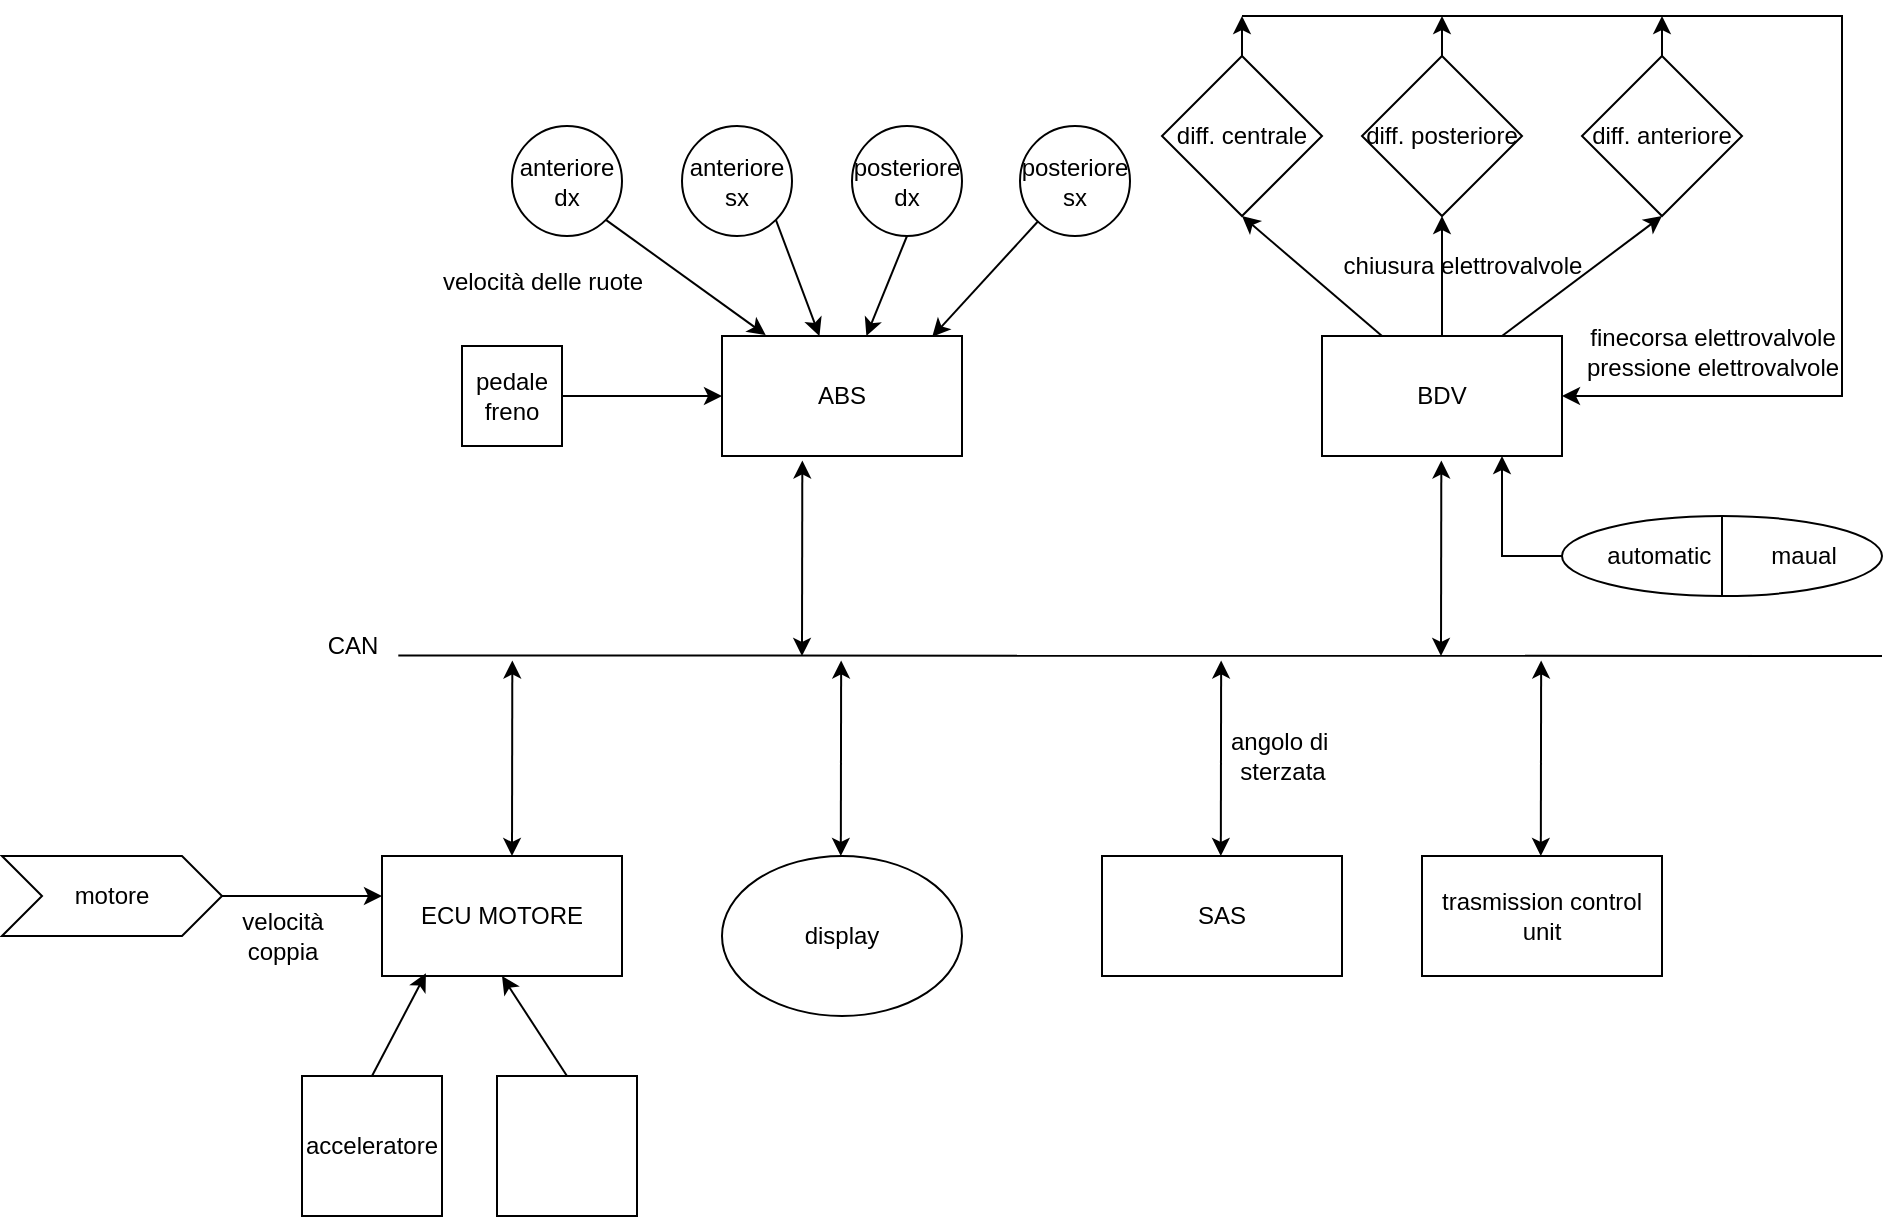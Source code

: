 <mxfile version="26.2.2">
  <diagram name="Pagina-1" id="Gt3SyrmTUHzDv4Wg_Fh3">
    <mxGraphModel dx="2039" dy="1888" grid="1" gridSize="10" guides="1" tooltips="1" connect="1" arrows="1" fold="1" page="1" pageScale="1" pageWidth="827" pageHeight="1169" math="0" shadow="0">
      <root>
        <mxCell id="0" />
        <mxCell id="1" parent="0" />
        <mxCell id="F-ycUVs34jpFDq2cszLG-2" value="" style="endArrow=none;html=1;rounded=0;exitX=0.963;exitY=0.657;exitDx=0;exitDy=0;exitPerimeter=0;" parent="1" edge="1" source="F-ycUVs34jpFDq2cszLG-3">
          <mxGeometry width="50" height="50" relative="1" as="geometry">
            <mxPoint x="160" y="280" as="sourcePoint" />
            <mxPoint x="790" y="280" as="targetPoint" />
          </mxGeometry>
        </mxCell>
        <mxCell id="F-ycUVs34jpFDq2cszLG-3" value="CAN" style="text;html=1;align=center;verticalAlign=middle;resizable=0;points=[];autosize=1;strokeColor=none;fillColor=none;" parent="1" vertex="1">
          <mxGeometry y="260" width="50" height="30" as="geometry" />
        </mxCell>
        <mxCell id="F-ycUVs34jpFDq2cszLG-4" value="ABS" style="rounded=0;whiteSpace=wrap;html=1;" parent="1" vertex="1">
          <mxGeometry x="210" y="120" width="120" height="60" as="geometry" />
        </mxCell>
        <mxCell id="F-ycUVs34jpFDq2cszLG-5" value="SAS" style="rounded=0;whiteSpace=wrap;html=1;" parent="1" vertex="1">
          <mxGeometry x="400" y="380" width="120" height="60" as="geometry" />
        </mxCell>
        <mxCell id="0N5EoHDv0S1nkrCUW5TH-14" style="edgeStyle=none;rounded=0;orthogonalLoop=1;jettySize=auto;html=1;exitX=0.25;exitY=0;exitDx=0;exitDy=0;entryX=0.5;entryY=1;entryDx=0;entryDy=0;" edge="1" parent="1" source="F-ycUVs34jpFDq2cszLG-6" target="F-ycUVs34jpFDq2cszLG-31">
          <mxGeometry relative="1" as="geometry" />
        </mxCell>
        <mxCell id="0N5EoHDv0S1nkrCUW5TH-15" style="edgeStyle=none;rounded=0;orthogonalLoop=1;jettySize=auto;html=1;exitX=0.5;exitY=0;exitDx=0;exitDy=0;entryX=0.5;entryY=1;entryDx=0;entryDy=0;" edge="1" parent="1" source="F-ycUVs34jpFDq2cszLG-6" target="F-ycUVs34jpFDq2cszLG-30">
          <mxGeometry relative="1" as="geometry" />
        </mxCell>
        <mxCell id="0N5EoHDv0S1nkrCUW5TH-16" style="edgeStyle=none;rounded=0;orthogonalLoop=1;jettySize=auto;html=1;exitX=0.75;exitY=0;exitDx=0;exitDy=0;entryX=0.5;entryY=1;entryDx=0;entryDy=0;" edge="1" parent="1" source="F-ycUVs34jpFDq2cszLG-6" target="F-ycUVs34jpFDq2cszLG-17">
          <mxGeometry relative="1" as="geometry" />
        </mxCell>
        <mxCell id="F-ycUVs34jpFDq2cszLG-6" value="BDV" style="rounded=0;whiteSpace=wrap;html=1;" parent="1" vertex="1">
          <mxGeometry x="510" y="120" width="120" height="60" as="geometry" />
        </mxCell>
        <mxCell id="F-ycUVs34jpFDq2cszLG-7" value="ECU MOTORE" style="rounded=0;whiteSpace=wrap;html=1;" parent="1" vertex="1">
          <mxGeometry x="40" y="380" width="120" height="60" as="geometry" />
        </mxCell>
        <mxCell id="F-ycUVs34jpFDq2cszLG-24" style="edgeStyle=none;rounded=0;orthogonalLoop=1;jettySize=auto;html=1;exitX=1;exitY=1;exitDx=0;exitDy=0;" parent="1" source="F-ycUVs34jpFDq2cszLG-8" target="F-ycUVs34jpFDq2cszLG-4" edge="1">
          <mxGeometry relative="1" as="geometry" />
        </mxCell>
        <mxCell id="F-ycUVs34jpFDq2cszLG-8" value="anteriore&lt;div&gt;sx&lt;/div&gt;" style="ellipse;whiteSpace=wrap;html=1;aspect=fixed;" parent="1" vertex="1">
          <mxGeometry x="190" y="15" width="55" height="55" as="geometry" />
        </mxCell>
        <mxCell id="F-ycUVs34jpFDq2cszLG-10" value="" style="endArrow=classic;startArrow=classic;html=1;rounded=0;entryX=0.443;entryY=1.037;entryDx=0;entryDy=0;entryPerimeter=0;" parent="1" edge="1">
          <mxGeometry width="50" height="50" relative="1" as="geometry">
            <mxPoint x="250" y="280" as="sourcePoint" />
            <mxPoint x="250.16" y="182.22" as="targetPoint" />
            <Array as="points" />
          </mxGeometry>
        </mxCell>
        <mxCell id="F-ycUVs34jpFDq2cszLG-11" value="" style="endArrow=classic;startArrow=classic;html=1;rounded=0;entryX=0.443;entryY=1.037;entryDx=0;entryDy=0;entryPerimeter=0;" parent="1" edge="1">
          <mxGeometry width="50" height="50" relative="1" as="geometry">
            <mxPoint x="569.5" y="280" as="sourcePoint" />
            <mxPoint x="569.66" y="182.22" as="targetPoint" />
            <Array as="points" />
          </mxGeometry>
        </mxCell>
        <mxCell id="F-ycUVs34jpFDq2cszLG-12" value="" style="endArrow=classic;startArrow=classic;html=1;rounded=0;entryX=0.443;entryY=1.037;entryDx=0;entryDy=0;entryPerimeter=0;" parent="1" edge="1">
          <mxGeometry width="50" height="50" relative="1" as="geometry">
            <mxPoint x="105" y="380" as="sourcePoint" />
            <mxPoint x="105.16" y="282.22" as="targetPoint" />
            <Array as="points" />
          </mxGeometry>
        </mxCell>
        <mxCell id="F-ycUVs34jpFDq2cszLG-13" value="" style="endArrow=classic;startArrow=classic;html=1;rounded=0;entryX=0.443;entryY=1.037;entryDx=0;entryDy=0;entryPerimeter=0;" parent="1" edge="1">
          <mxGeometry width="50" height="50" relative="1" as="geometry">
            <mxPoint x="619.41" y="380" as="sourcePoint" />
            <mxPoint x="619.57" y="282.22" as="targetPoint" />
            <Array as="points" />
          </mxGeometry>
        </mxCell>
        <mxCell id="F-ycUVs34jpFDq2cszLG-25" style="edgeStyle=none;rounded=0;orthogonalLoop=1;jettySize=auto;html=1;exitX=0.5;exitY=1;exitDx=0;exitDy=0;" parent="1" source="F-ycUVs34jpFDq2cszLG-14" target="F-ycUVs34jpFDq2cszLG-4" edge="1">
          <mxGeometry relative="1" as="geometry" />
        </mxCell>
        <mxCell id="F-ycUVs34jpFDq2cszLG-14" value="posteriore&lt;div&gt;dx&lt;/div&gt;" style="ellipse;whiteSpace=wrap;html=1;aspect=fixed;" parent="1" vertex="1">
          <mxGeometry x="275" y="15" width="55" height="55" as="geometry" />
        </mxCell>
        <mxCell id="F-ycUVs34jpFDq2cszLG-15" value="posteriore sx" style="ellipse;whiteSpace=wrap;html=1;aspect=fixed;" parent="1" vertex="1">
          <mxGeometry x="359" y="15" width="55" height="55" as="geometry" />
        </mxCell>
        <mxCell id="F-ycUVs34jpFDq2cszLG-16" value="anteriore&lt;div&gt;dx&lt;/div&gt;" style="ellipse;whiteSpace=wrap;html=1;aspect=fixed;" parent="1" vertex="1">
          <mxGeometry x="105" y="15" width="55" height="55" as="geometry" />
        </mxCell>
        <mxCell id="0N5EoHDv0S1nkrCUW5TH-9" style="edgeStyle=orthogonalEdgeStyle;rounded=0;orthogonalLoop=1;jettySize=auto;html=1;exitX=0.5;exitY=0;exitDx=0;exitDy=0;" edge="1" parent="1" source="F-ycUVs34jpFDq2cszLG-17">
          <mxGeometry relative="1" as="geometry">
            <mxPoint x="680" y="-40" as="targetPoint" />
            <Array as="points">
              <mxPoint x="680" y="-30" />
              <mxPoint x="680" y="-30" />
            </Array>
          </mxGeometry>
        </mxCell>
        <mxCell id="F-ycUVs34jpFDq2cszLG-17" value="diff. anteriore" style="rhombus;whiteSpace=wrap;html=1;" parent="1" vertex="1">
          <mxGeometry x="640" y="-20" width="80" height="80" as="geometry" />
        </mxCell>
        <mxCell id="F-ycUVs34jpFDq2cszLG-23" style="edgeStyle=none;rounded=0;orthogonalLoop=1;jettySize=auto;html=1;exitX=1;exitY=1;exitDx=0;exitDy=0;entryX=0.182;entryY=-0.008;entryDx=0;entryDy=0;entryPerimeter=0;" parent="1" source="F-ycUVs34jpFDq2cszLG-16" target="F-ycUVs34jpFDq2cszLG-4" edge="1">
          <mxGeometry relative="1" as="geometry" />
        </mxCell>
        <mxCell id="F-ycUVs34jpFDq2cszLG-26" style="edgeStyle=none;rounded=0;orthogonalLoop=1;jettySize=auto;html=1;entryX=0.876;entryY=0.006;entryDx=0;entryDy=0;entryPerimeter=0;" parent="1" source="F-ycUVs34jpFDq2cszLG-15" target="F-ycUVs34jpFDq2cszLG-4" edge="1">
          <mxGeometry relative="1" as="geometry" />
        </mxCell>
        <mxCell id="0N5EoHDv0S1nkrCUW5TH-8" style="edgeStyle=orthogonalEdgeStyle;rounded=0;orthogonalLoop=1;jettySize=auto;html=1;exitX=0.5;exitY=0;exitDx=0;exitDy=0;" edge="1" parent="1" source="F-ycUVs34jpFDq2cszLG-30">
          <mxGeometry relative="1" as="geometry">
            <mxPoint x="570" y="-40" as="targetPoint" />
            <Array as="points">
              <mxPoint x="570" y="-40" />
            </Array>
          </mxGeometry>
        </mxCell>
        <mxCell id="F-ycUVs34jpFDq2cszLG-30" value="diff. posteriore" style="rhombus;whiteSpace=wrap;html=1;" parent="1" vertex="1">
          <mxGeometry x="530" y="-20" width="80" height="80" as="geometry" />
        </mxCell>
        <mxCell id="0N5EoHDv0S1nkrCUW5TH-7" style="edgeStyle=orthogonalEdgeStyle;rounded=0;orthogonalLoop=1;jettySize=auto;html=1;entryX=1;entryY=0.5;entryDx=0;entryDy=0;" edge="1" parent="1" target="F-ycUVs34jpFDq2cszLG-6">
          <mxGeometry relative="1" as="geometry">
            <mxPoint x="770" y="130" as="targetPoint" />
            <mxPoint x="470" y="-40" as="sourcePoint" />
            <Array as="points">
              <mxPoint x="480" y="-40" />
              <mxPoint x="770" y="-40" />
              <mxPoint x="770" y="150" />
            </Array>
          </mxGeometry>
        </mxCell>
        <mxCell id="0N5EoHDv0S1nkrCUW5TH-10" style="edgeStyle=orthogonalEdgeStyle;rounded=0;orthogonalLoop=1;jettySize=auto;html=1;exitX=0.5;exitY=0;exitDx=0;exitDy=0;" edge="1" parent="1" source="F-ycUVs34jpFDq2cszLG-31">
          <mxGeometry relative="1" as="geometry">
            <mxPoint x="470" y="-40" as="targetPoint" />
            <Array as="points">
              <mxPoint x="470" y="-40" />
            </Array>
          </mxGeometry>
        </mxCell>
        <mxCell id="F-ycUVs34jpFDq2cszLG-31" value="diff. centrale" style="rhombus;whiteSpace=wrap;html=1;" parent="1" vertex="1">
          <mxGeometry x="430" y="-20" width="80" height="80" as="geometry" />
        </mxCell>
        <mxCell id="0N5EoHDv0S1nkrCUW5TH-11" value="&lt;div&gt;finecorsa elettrovalvole&lt;/div&gt;&lt;div&gt;pressione elettrovalvole&lt;/div&gt;" style="text;html=1;align=center;verticalAlign=middle;resizable=0;points=[];autosize=1;strokeColor=none;fillColor=none;" vertex="1" parent="1">
          <mxGeometry x="630" y="108" width="150" height="40" as="geometry" />
        </mxCell>
        <mxCell id="0N5EoHDv0S1nkrCUW5TH-12" value="velocità delle ruote" style="text;html=1;align=center;verticalAlign=middle;resizable=0;points=[];autosize=1;strokeColor=none;fillColor=none;" vertex="1" parent="1">
          <mxGeometry x="60" y="78" width="120" height="30" as="geometry" />
        </mxCell>
        <mxCell id="0N5EoHDv0S1nkrCUW5TH-17" value="chiusura elettrovalvole" style="text;html=1;align=center;verticalAlign=middle;resizable=0;points=[];autosize=1;strokeColor=none;fillColor=none;" vertex="1" parent="1">
          <mxGeometry x="510" y="70" width="140" height="30" as="geometry" />
        </mxCell>
        <mxCell id="0N5EoHDv0S1nkrCUW5TH-18" value="acceleratore" style="whiteSpace=wrap;html=1;aspect=fixed;" vertex="1" parent="1">
          <mxGeometry y="490" width="70" height="70" as="geometry" />
        </mxCell>
        <mxCell id="0N5EoHDv0S1nkrCUW5TH-23" style="edgeStyle=none;rounded=0;orthogonalLoop=1;jettySize=auto;html=1;exitX=0.5;exitY=0;exitDx=0;exitDy=0;entryX=0.5;entryY=1;entryDx=0;entryDy=0;" edge="1" parent="1" source="0N5EoHDv0S1nkrCUW5TH-19" target="F-ycUVs34jpFDq2cszLG-7">
          <mxGeometry relative="1" as="geometry" />
        </mxCell>
        <mxCell id="0N5EoHDv0S1nkrCUW5TH-19" value="&lt;span style=&quot;color: rgba(0, 0, 0, 0); font-family: monospace; font-size: 0px; text-align: start; text-wrap-mode: nowrap;&quot;&gt;%3CmxGraphModel%3E%3Croot%3E%3CmxCell%20id%3D%220%22%2F%3E%3CmxCell%20id%3D%221%22%20parent%3D%220%22%2F%3E%3CmxCell%20id%3D%222%22%20value%3D%22%22%20style%3D%22whiteSpace%3Dwrap%3Bhtml%3D1%3Baspect%3Dfixed%3B%22%20vertex%3D%221%22%20parent%3D%221%22%3E%3CmxGeometry%20x%3D%22245%22%20y%3D%22490%22%20width%3D%2250%22%20height%3D%2250%22%20as%3D%22geometry%22%2F%3E%3C%2FmxCell%3E%3C%2Froot%3E%3C%2FmxGraphModel%3E&lt;/span&gt;&lt;span style=&quot;color: rgba(0, 0, 0, 0); font-family: monospace; font-size: 0px; text-align: start; text-wrap-mode: nowrap;&quot;&gt;%3CmxGraphModel%3E%3Croot%3E%3CmxCell%20id%3D%220%22%2F%3E%3CmxCell%20id%3D%221%22%20parent%3D%220%22%2F%3E%3CmxCell%20id%3D%222%22%20value%3D%22%22%20style%3D%22whiteSpace%3Dwrap%3Bhtml%3D1%3Baspect%3Dfixed%3B%22%20vertex%3D%221%22%20parent%3D%221%22%3E%3CmxGeometry%20x%3D%22245%22%20y%3D%22490%22%20width%3D%2250%22%20height%3D%2250%22%20as%3D%22geometry%22%2F%3E%3C%2FmxCell%3E%3C%2Froot%3E%3C%2FmxGraphModel%3E&lt;/span&gt;" style="whiteSpace=wrap;html=1;aspect=fixed;fontStyle=1" vertex="1" parent="1">
          <mxGeometry x="97.5" y="490" width="70" height="70" as="geometry" />
        </mxCell>
        <mxCell id="0N5EoHDv0S1nkrCUW5TH-22" style="edgeStyle=none;rounded=0;orthogonalLoop=1;jettySize=auto;html=1;exitX=0.5;exitY=0;exitDx=0;exitDy=0;entryX=0.183;entryY=0.977;entryDx=0;entryDy=0;entryPerimeter=0;" edge="1" parent="1" source="0N5EoHDv0S1nkrCUW5TH-18" target="F-ycUVs34jpFDq2cszLG-7">
          <mxGeometry relative="1" as="geometry" />
        </mxCell>
        <mxCell id="0N5EoHDv0S1nkrCUW5TH-25" value="motore" style="shape=step;perimeter=stepPerimeter;whiteSpace=wrap;html=1;fixedSize=1;" vertex="1" parent="1">
          <mxGeometry x="-150" y="380" width="110" height="40" as="geometry" />
        </mxCell>
        <mxCell id="0N5EoHDv0S1nkrCUW5TH-26" style="edgeStyle=none;rounded=0;orthogonalLoop=1;jettySize=auto;html=1;exitX=1;exitY=0.5;exitDx=0;exitDy=0;entryX=0;entryY=0.334;entryDx=0;entryDy=0;entryPerimeter=0;" edge="1" parent="1" source="0N5EoHDv0S1nkrCUW5TH-25" target="F-ycUVs34jpFDq2cszLG-7">
          <mxGeometry relative="1" as="geometry" />
        </mxCell>
        <mxCell id="0N5EoHDv0S1nkrCUW5TH-27" value="velocità&lt;div&gt;coppia&lt;/div&gt;" style="text;html=1;align=center;verticalAlign=middle;resizable=0;points=[];autosize=1;strokeColor=none;fillColor=none;" vertex="1" parent="1">
          <mxGeometry x="-40" y="400" width="60" height="40" as="geometry" />
        </mxCell>
        <mxCell id="0N5EoHDv0S1nkrCUW5TH-28" value="trasmission control unit" style="whiteSpace=wrap;html=1;" vertex="1" parent="1">
          <mxGeometry x="560" y="380" width="120" height="60" as="geometry" />
        </mxCell>
        <mxCell id="0N5EoHDv0S1nkrCUW5TH-31" value="" style="endArrow=classic;startArrow=classic;html=1;rounded=0;entryX=0.443;entryY=1.037;entryDx=0;entryDy=0;entryPerimeter=0;" edge="1" parent="1">
          <mxGeometry width="50" height="50" relative="1" as="geometry">
            <mxPoint x="269.41" y="380" as="sourcePoint" />
            <mxPoint x="269.57" y="282.22" as="targetPoint" />
            <Array as="points" />
          </mxGeometry>
        </mxCell>
        <mxCell id="0N5EoHDv0S1nkrCUW5TH-32" value="" style="endArrow=classic;startArrow=classic;html=1;rounded=0;entryX=0.443;entryY=1.037;entryDx=0;entryDy=0;entryPerimeter=0;" edge="1" parent="1">
          <mxGeometry width="50" height="50" relative="1" as="geometry">
            <mxPoint x="459.41" y="380" as="sourcePoint" />
            <mxPoint x="459.57" y="282.22" as="targetPoint" />
            <Array as="points" />
          </mxGeometry>
        </mxCell>
        <mxCell id="0N5EoHDv0S1nkrCUW5TH-35" value="display" style="ellipse;whiteSpace=wrap;html=1;" vertex="1" parent="1">
          <mxGeometry x="210" y="380" width="120" height="80" as="geometry" />
        </mxCell>
        <mxCell id="0N5EoHDv0S1nkrCUW5TH-40" style="edgeStyle=none;rounded=0;orthogonalLoop=1;jettySize=auto;html=1;exitX=1;exitY=0.5;exitDx=0;exitDy=0;entryX=0;entryY=0.5;entryDx=0;entryDy=0;" edge="1" parent="1" source="0N5EoHDv0S1nkrCUW5TH-39" target="F-ycUVs34jpFDq2cszLG-4">
          <mxGeometry relative="1" as="geometry" />
        </mxCell>
        <mxCell id="0N5EoHDv0S1nkrCUW5TH-39" value="&lt;div&gt;pedale&lt;/div&gt;freno" style="whiteSpace=wrap;html=1;aspect=fixed;" vertex="1" parent="1">
          <mxGeometry x="80" y="125" width="50" height="50" as="geometry" />
        </mxCell>
        <mxCell id="0N5EoHDv0S1nkrCUW5TH-49" style="edgeStyle=orthogonalEdgeStyle;rounded=0;orthogonalLoop=1;jettySize=auto;html=1;exitX=0.5;exitY=1;exitDx=0;exitDy=0;entryX=0.75;entryY=1;entryDx=0;entryDy=0;" edge="1" parent="1" source="0N5EoHDv0S1nkrCUW5TH-47" target="F-ycUVs34jpFDq2cszLG-6">
          <mxGeometry relative="1" as="geometry" />
        </mxCell>
        <mxCell id="0N5EoHDv0S1nkrCUW5TH-47" value="automatic&amp;nbsp; &amp;nbsp; &amp;nbsp; &amp;nbsp; &amp;nbsp;maual" style="shape=lineEllipse;perimeter=ellipsePerimeter;whiteSpace=wrap;html=1;backgroundOutline=1;direction=south;" vertex="1" parent="1">
          <mxGeometry x="630" y="210" width="160" height="40" as="geometry" />
        </mxCell>
        <mxCell id="0N5EoHDv0S1nkrCUW5TH-50" value="angolo di&amp;nbsp;&lt;div&gt;sterzata&lt;/div&gt;" style="text;html=1;align=center;verticalAlign=middle;resizable=0;points=[];autosize=1;strokeColor=none;fillColor=none;" vertex="1" parent="1">
          <mxGeometry x="450" y="310" width="80" height="40" as="geometry" />
        </mxCell>
      </root>
    </mxGraphModel>
  </diagram>
</mxfile>
